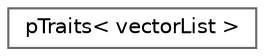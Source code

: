 digraph "Graphical Class Hierarchy"
{
 // LATEX_PDF_SIZE
  bgcolor="transparent";
  edge [fontname=Helvetica,fontsize=10,labelfontname=Helvetica,labelfontsize=10];
  node [fontname=Helvetica,fontsize=10,shape=box,height=0.2,width=0.4];
  rankdir="LR";
  Node0 [id="Node000000",label="pTraits\< vectorList \>",height=0.2,width=0.4,color="grey40", fillcolor="white", style="filled",URL="$classFoam_1_1pTraits_3_01vectorList_01_4.html",tooltip=" "];
}
